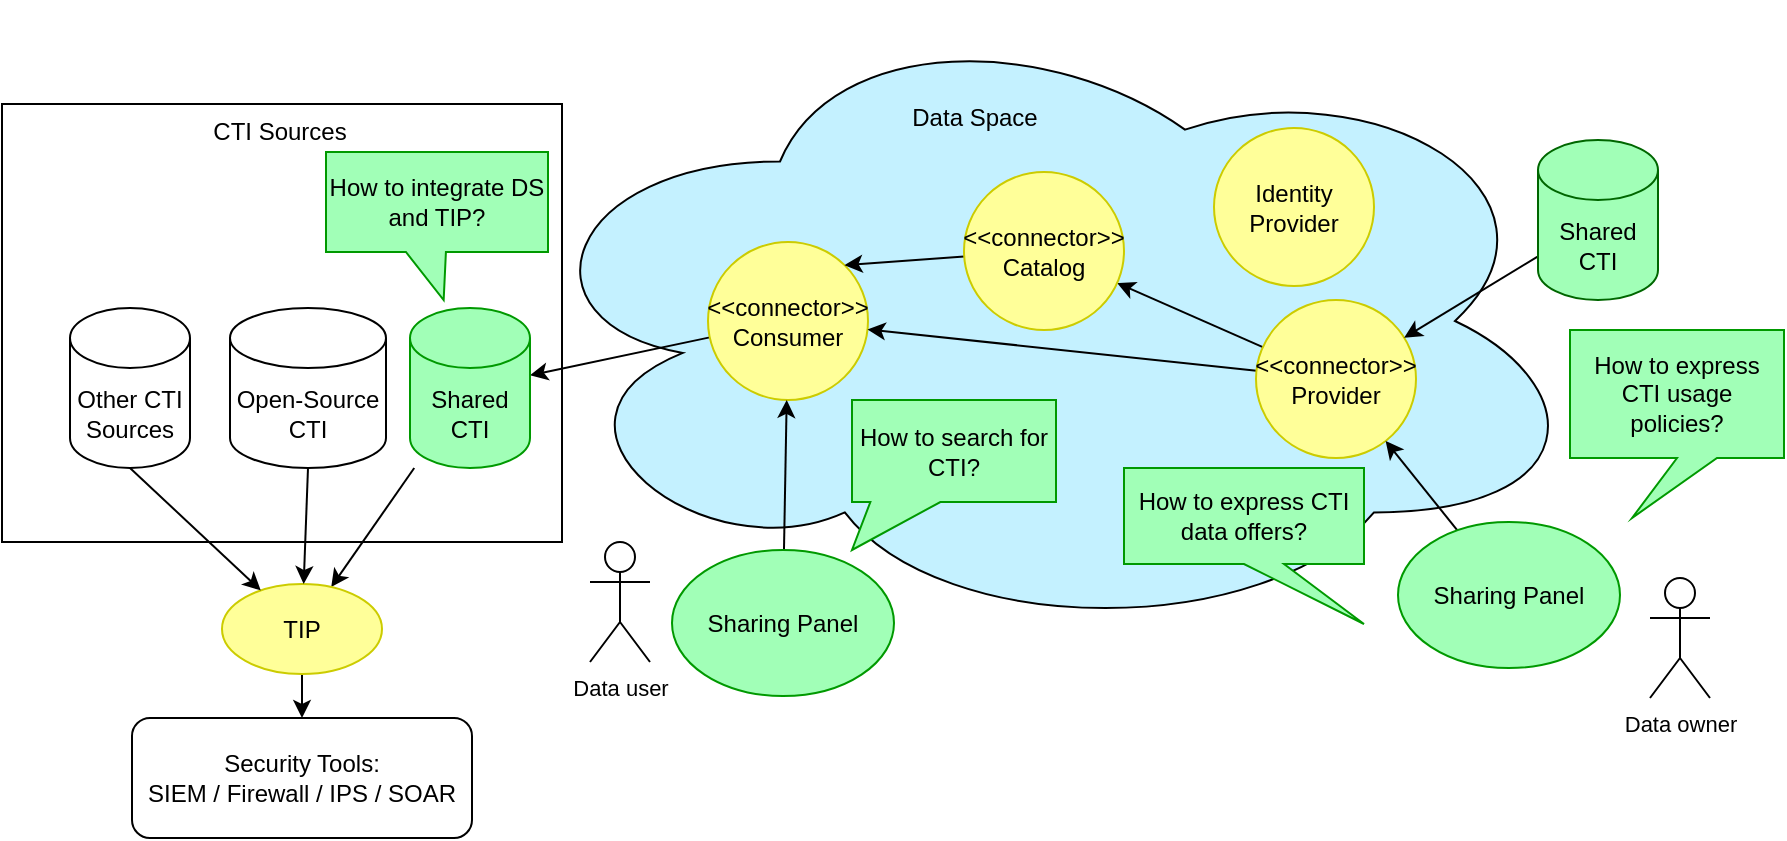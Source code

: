 <mxfile version="22.1.2" type="device">
  <diagram name="Page-1" id="ogQR0vbufsRBDoe3NQwy">
    <mxGraphModel dx="1425" dy="700" grid="1" gridSize="10" guides="1" tooltips="1" connect="1" arrows="1" fold="1" page="1" pageScale="1" pageWidth="1100" pageHeight="850" math="0" shadow="0">
      <root>
        <mxCell id="0" />
        <mxCell id="1" parent="0" />
        <mxCell id="HPTZdlK3wLMst6nRDZPx-6" value="" style="rounded=0;whiteSpace=wrap;html=1;" parent="1" vertex="1">
          <mxGeometry x="66" y="161" width="280" height="219" as="geometry" />
        </mxCell>
        <mxCell id="HPTZdlK3wLMst6nRDZPx-9" value="" style="rounded=0;orthogonalLoop=1;jettySize=auto;html=1;" parent="1" source="_ZGS0wOMplei5ZUW_Q5_-1" target="HPTZdlK3wLMst6nRDZPx-4" edge="1">
          <mxGeometry relative="1" as="geometry" />
        </mxCell>
        <mxCell id="CoPNUWldJfnN6J_34wdA-11" value="" style="ellipse;shape=cloud;whiteSpace=wrap;html=1;fillColor=#C4F1FF;" parent="1" vertex="1">
          <mxGeometry x="320" y="110" width="540" height="319" as="geometry" />
        </mxCell>
        <mxCell id="_ZGS0wOMplei5ZUW_Q5_-11" style="rounded=0;orthogonalLoop=1;jettySize=auto;html=1;" parent="1" source="fDsw_7z1_r8_yfR1lQKa-1" target="_ZGS0wOMplei5ZUW_Q5_-1" edge="1">
          <mxGeometry relative="1" as="geometry" />
        </mxCell>
        <mxCell id="fDsw_7z1_r8_yfR1lQKa-1" value="&amp;lt;&amp;lt;connector&amp;gt;&amp;gt;&lt;br&gt;Consumer" style="ellipse;whiteSpace=wrap;html=1;aspect=fixed;strokeColor=#CCCC00;fillColor=#FFFF99;" parent="1" vertex="1">
          <mxGeometry x="419" y="230" width="80" height="79" as="geometry" />
        </mxCell>
        <mxCell id="_ZGS0wOMplei5ZUW_Q5_-3" value="" style="rounded=0;orthogonalLoop=1;jettySize=auto;html=1;" parent="1" source="fDsw_7z1_r8_yfR1lQKa-3" target="fDsw_7z1_r8_yfR1lQKa-1" edge="1">
          <mxGeometry relative="1" as="geometry">
            <mxPoint x="590" y="472.655" as="targetPoint" />
          </mxGeometry>
        </mxCell>
        <mxCell id="_ZGS0wOMplei5ZUW_Q5_-5" value="" style="rounded=0;orthogonalLoop=1;jettySize=auto;html=1;" parent="1" source="fDsw_7z1_r8_yfR1lQKa-3" target="_ZGS0wOMplei5ZUW_Q5_-4" edge="1">
          <mxGeometry relative="1" as="geometry" />
        </mxCell>
        <mxCell id="fDsw_7z1_r8_yfR1lQKa-3" value="&amp;lt;&amp;lt;connector&amp;gt;&amp;gt;&lt;br&gt;Provider" style="ellipse;whiteSpace=wrap;html=1;aspect=fixed;strokeColor=#CCCC00;fillColor=#FFFF99;" parent="1" vertex="1">
          <mxGeometry x="693" y="259" width="80" height="79" as="geometry" />
        </mxCell>
        <mxCell id="fDsw_7z1_r8_yfR1lQKa-5" value="Data Space" style="text;html=1;strokeColor=none;fillColor=none;align=center;verticalAlign=middle;whiteSpace=wrap;rounded=0;" parent="1" vertex="1">
          <mxGeometry x="512" y="153" width="81" height="30" as="geometry" />
        </mxCell>
        <mxCell id="_ZGS0wOMplei5ZUW_Q5_-1" value="Shared CTI" style="shape=cylinder3;whiteSpace=wrap;html=1;boundedLbl=1;backgroundOutline=1;size=15;strokeColor=#009900;fillColor=#A1FFB7;" parent="1" vertex="1">
          <mxGeometry x="270" y="263" width="60" height="80" as="geometry" />
        </mxCell>
        <mxCell id="_ZGS0wOMplei5ZUW_Q5_-8" style="rounded=0;orthogonalLoop=1;jettySize=auto;html=1;" parent="1" source="_ZGS0wOMplei5ZUW_Q5_-2" target="fDsw_7z1_r8_yfR1lQKa-3" edge="1">
          <mxGeometry relative="1" as="geometry" />
        </mxCell>
        <mxCell id="_ZGS0wOMplei5ZUW_Q5_-2" value="Shared CTI" style="shape=cylinder3;whiteSpace=wrap;html=1;boundedLbl=1;backgroundOutline=1;size=15;strokeColor=#006600;fillColor=#A1FFB7;" parent="1" vertex="1">
          <mxGeometry x="834" y="179" width="60" height="80" as="geometry" />
        </mxCell>
        <mxCell id="_ZGS0wOMplei5ZUW_Q5_-9" style="rounded=0;orthogonalLoop=1;jettySize=auto;html=1;entryX=1;entryY=0;entryDx=0;entryDy=0;" parent="1" source="_ZGS0wOMplei5ZUW_Q5_-4" target="fDsw_7z1_r8_yfR1lQKa-1" edge="1">
          <mxGeometry relative="1" as="geometry" />
        </mxCell>
        <mxCell id="_ZGS0wOMplei5ZUW_Q5_-4" value="&amp;lt;&amp;lt;connector&amp;gt;&amp;gt;&lt;br&gt;Catalog" style="ellipse;whiteSpace=wrap;html=1;aspect=fixed;strokeColor=#CCCC00;fillColor=#FFFF99;" parent="1" vertex="1">
          <mxGeometry x="547" y="195" width="80" height="79" as="geometry" />
        </mxCell>
        <mxCell id="_ZGS0wOMplei5ZUW_Q5_-10" value="Identity Provider" style="ellipse;whiteSpace=wrap;html=1;aspect=fixed;fillColor=#FFFF99;strokeColor=#CCCC00;" parent="1" vertex="1">
          <mxGeometry x="672" y="173" width="80" height="79" as="geometry" />
        </mxCell>
        <mxCell id="HPTZdlK3wLMst6nRDZPx-2" value="How to express CTI usage policies?" style="shape=callout;whiteSpace=wrap;html=1;perimeter=calloutPerimeter;position2=0.29;strokeColor=#009900;fillColor=#A1FFB7;" parent="1" vertex="1">
          <mxGeometry x="850" y="274" width="107" height="94" as="geometry" />
        </mxCell>
        <mxCell id="HPTZdlK3wLMst6nRDZPx-3" value="How to search for CTI?" style="shape=callout;whiteSpace=wrap;html=1;perimeter=calloutPerimeter;position2=0;base=35;strokeColor=#009900;fillColor=#A1FFB7;size=24;position=0.09;" parent="1" vertex="1">
          <mxGeometry x="491" y="309" width="102" height="75" as="geometry" />
        </mxCell>
        <mxCell id="HPTZdlK3wLMst6nRDZPx-33" style="rounded=0;orthogonalLoop=1;jettySize=auto;html=1;" parent="1" source="HPTZdlK3wLMst6nRDZPx-4" target="HPTZdlK3wLMst6nRDZPx-20" edge="1">
          <mxGeometry relative="1" as="geometry" />
        </mxCell>
        <mxCell id="HPTZdlK3wLMst6nRDZPx-4" value="TIP" style="ellipse;whiteSpace=wrap;html=1;aspect=fixed;strokeColor=#CCCC00;fillColor=#FFFF99;" parent="1" vertex="1">
          <mxGeometry x="176" y="401" width="80" height="45" as="geometry" />
        </mxCell>
        <mxCell id="HPTZdlK3wLMst6nRDZPx-12" style="rounded=0;orthogonalLoop=1;jettySize=auto;html=1;exitX=0.5;exitY=1;exitDx=0;exitDy=0;exitPerimeter=0;" parent="1" source="HPTZdlK3wLMst6nRDZPx-5" target="HPTZdlK3wLMst6nRDZPx-4" edge="1">
          <mxGeometry relative="1" as="geometry" />
        </mxCell>
        <mxCell id="HPTZdlK3wLMst6nRDZPx-5" value="Open-Source CTI" style="shape=cylinder3;whiteSpace=wrap;html=1;boundedLbl=1;backgroundOutline=1;size=15;" parent="1" vertex="1">
          <mxGeometry x="180" y="263" width="78" height="80" as="geometry" />
        </mxCell>
        <mxCell id="HPTZdlK3wLMst6nRDZPx-7" value="CTI Sources" style="text;html=1;strokeColor=none;fillColor=none;align=center;verticalAlign=middle;whiteSpace=wrap;rounded=0;" parent="1" vertex="1">
          <mxGeometry x="164" y="160" width="82" height="30" as="geometry" />
        </mxCell>
        <mxCell id="HPTZdlK3wLMst6nRDZPx-13" style="rounded=0;orthogonalLoop=1;jettySize=auto;html=1;exitX=0.5;exitY=1;exitDx=0;exitDy=0;exitPerimeter=0;" parent="1" source="HPTZdlK3wLMst6nRDZPx-8" target="HPTZdlK3wLMst6nRDZPx-4" edge="1">
          <mxGeometry relative="1" as="geometry" />
        </mxCell>
        <mxCell id="HPTZdlK3wLMst6nRDZPx-8" value="Other CTI&lt;br&gt;Sources" style="shape=cylinder3;whiteSpace=wrap;html=1;boundedLbl=1;backgroundOutline=1;size=15;" parent="1" vertex="1">
          <mxGeometry x="100" y="263" width="60" height="80" as="geometry" />
        </mxCell>
        <mxCell id="HPTZdlK3wLMst6nRDZPx-16" value="How to integrate DS and TIP?" style="shape=callout;whiteSpace=wrap;html=1;perimeter=calloutPerimeter;position2=0.53;base=20;size=24;position=0.36;strokeColor=#009900;fillColor=#A1FFB7;" parent="1" vertex="1">
          <mxGeometry x="228" y="185" width="111" height="74" as="geometry" />
        </mxCell>
        <mxCell id="HPTZdlK3wLMst6nRDZPx-20" value="Security Tools:&lt;br style=&quot;border-color: var(--border-color);&quot;&gt;SIEM / Firewall / IPS / SOAR" style="rounded=1;whiteSpace=wrap;html=1;" parent="1" vertex="1">
          <mxGeometry x="131" y="468" width="170" height="60" as="geometry" />
        </mxCell>
        <mxCell id="HPTZdlK3wLMst6nRDZPx-30" style="rounded=0;orthogonalLoop=1;jettySize=auto;html=1;" parent="1" source="HPTZdlK3wLMst6nRDZPx-27" target="fDsw_7z1_r8_yfR1lQKa-1" edge="1">
          <mxGeometry relative="1" as="geometry" />
        </mxCell>
        <mxCell id="HPTZdlK3wLMst6nRDZPx-27" value="Sharing Panel" style="ellipse;whiteSpace=wrap;html=1;strokeColor=#009900;fillColor=#A1FFB7;" parent="1" vertex="1">
          <mxGeometry x="401" y="384" width="111" height="73" as="geometry" />
        </mxCell>
        <mxCell id="HPTZdlK3wLMst6nRDZPx-32" style="rounded=0;orthogonalLoop=1;jettySize=auto;html=1;" parent="1" source="HPTZdlK3wLMst6nRDZPx-31" target="fDsw_7z1_r8_yfR1lQKa-3" edge="1">
          <mxGeometry relative="1" as="geometry" />
        </mxCell>
        <mxCell id="HPTZdlK3wLMst6nRDZPx-31" value="Sharing Panel" style="ellipse;whiteSpace=wrap;html=1;strokeColor=#009900;fillColor=#A1FFB7;" parent="1" vertex="1">
          <mxGeometry x="764" y="370" width="111" height="73" as="geometry" />
        </mxCell>
        <mxCell id="HPTZdlK3wLMst6nRDZPx-34" value="How to express CTI data offers?" style="shape=callout;whiteSpace=wrap;html=1;perimeter=calloutPerimeter;position2=1;strokeColor=#009900;fillColor=#A1FFB7;" parent="1" vertex="1">
          <mxGeometry x="627" y="343" width="120" height="78" as="geometry" />
        </mxCell>
        <mxCell id="HPTZdlK3wLMst6nRDZPx-37" value="Data owner" style="shape=umlActor;verticalLabelPosition=bottom;verticalAlign=top;html=1;outlineConnect=0;fontFamily=Helvetica;fontSize=11;fontColor=default;" parent="1" vertex="1">
          <mxGeometry x="890" y="398" width="30" height="60" as="geometry" />
        </mxCell>
        <mxCell id="HPTZdlK3wLMst6nRDZPx-40" value="Data user" style="shape=umlActor;verticalLabelPosition=bottom;verticalAlign=top;html=1;outlineConnect=0;fontFamily=Helvetica;fontSize=11;fontColor=default;" parent="1" vertex="1">
          <mxGeometry x="360" y="380" width="30" height="60" as="geometry" />
        </mxCell>
      </root>
    </mxGraphModel>
  </diagram>
</mxfile>
